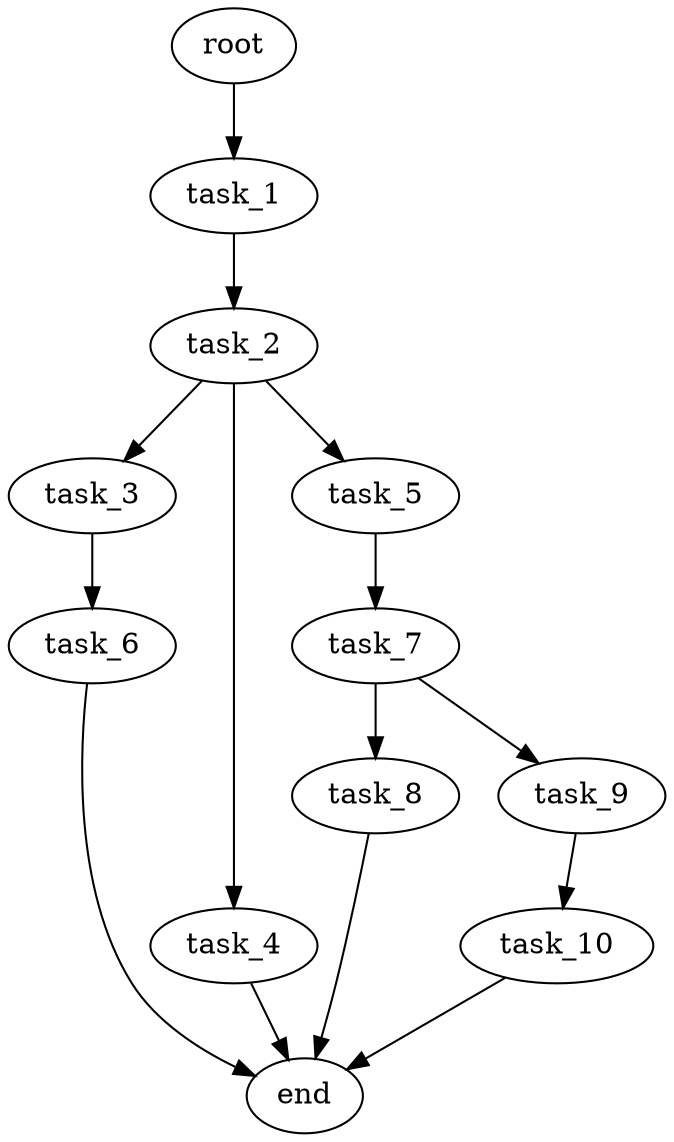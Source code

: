 digraph G {
  root [size="0.000000e+00"];
  task_1 [size="1.844452e+09"];
  task_2 [size="5.147158e+08"];
  task_3 [size="9.410695e+09"];
  task_4 [size="4.777814e+09"];
  task_5 [size="8.221334e+09"];
  task_6 [size="4.007674e+09"];
  task_7 [size="7.417476e+08"];
  task_8 [size="6.294828e+09"];
  task_9 [size="5.370371e+08"];
  task_10 [size="1.492827e+09"];
  end [size="0.000000e+00"];

  root -> task_1 [size="1.000000e-12"];
  task_1 -> task_2 [size="5.147158e+07"];
  task_2 -> task_3 [size="9.410695e+08"];
  task_2 -> task_4 [size="4.777814e+08"];
  task_2 -> task_5 [size="8.221334e+08"];
  task_3 -> task_6 [size="4.007674e+08"];
  task_4 -> end [size="1.000000e-12"];
  task_5 -> task_7 [size="7.417476e+07"];
  task_6 -> end [size="1.000000e-12"];
  task_7 -> task_8 [size="6.294828e+08"];
  task_7 -> task_9 [size="5.370371e+07"];
  task_8 -> end [size="1.000000e-12"];
  task_9 -> task_10 [size="1.492827e+08"];
  task_10 -> end [size="1.000000e-12"];
}
